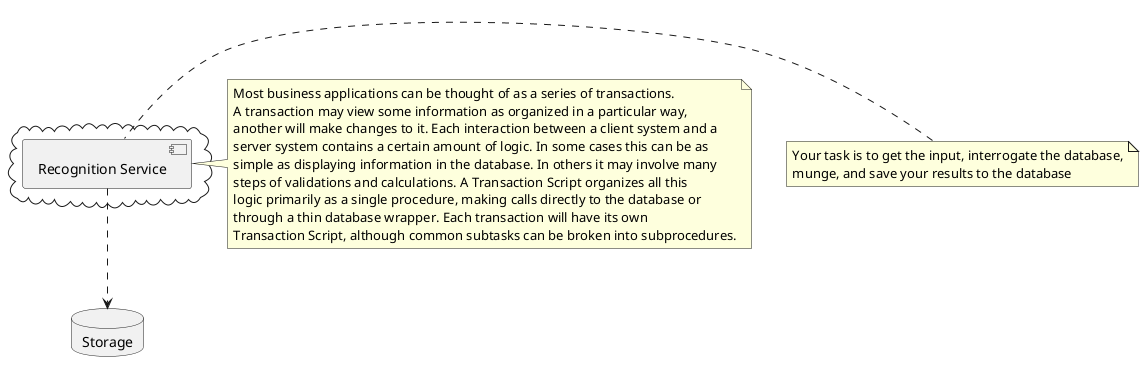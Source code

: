 @startuml
cloud {
  [Recognition Service]
}
database "Storage" {
}
[Recognition Service] ..> Storage

note right of [Recognition Service]
 Most business applications can be thought of as a series of transactions.
 A transaction may view some information as organized in a particular way,
 another will make changes to it. Each interaction between a client system and a
 server system contains a certain amount of logic. In some cases this can be as
 simple as displaying information in the database. In others it may involve many
 steps of validations and calculations. A Transaction Script organizes all this
 logic primarily as a single procedure, making calls directly to the database or
 through a thin database wrapper. Each transaction will have its own
 Transaction Script, although common subtasks can be broken into subprocedures.
end note

note left of [Recognition Service]
 Your task is to get the input, interrogate the database,
 munge, and save your results to the database
end note
@enduml